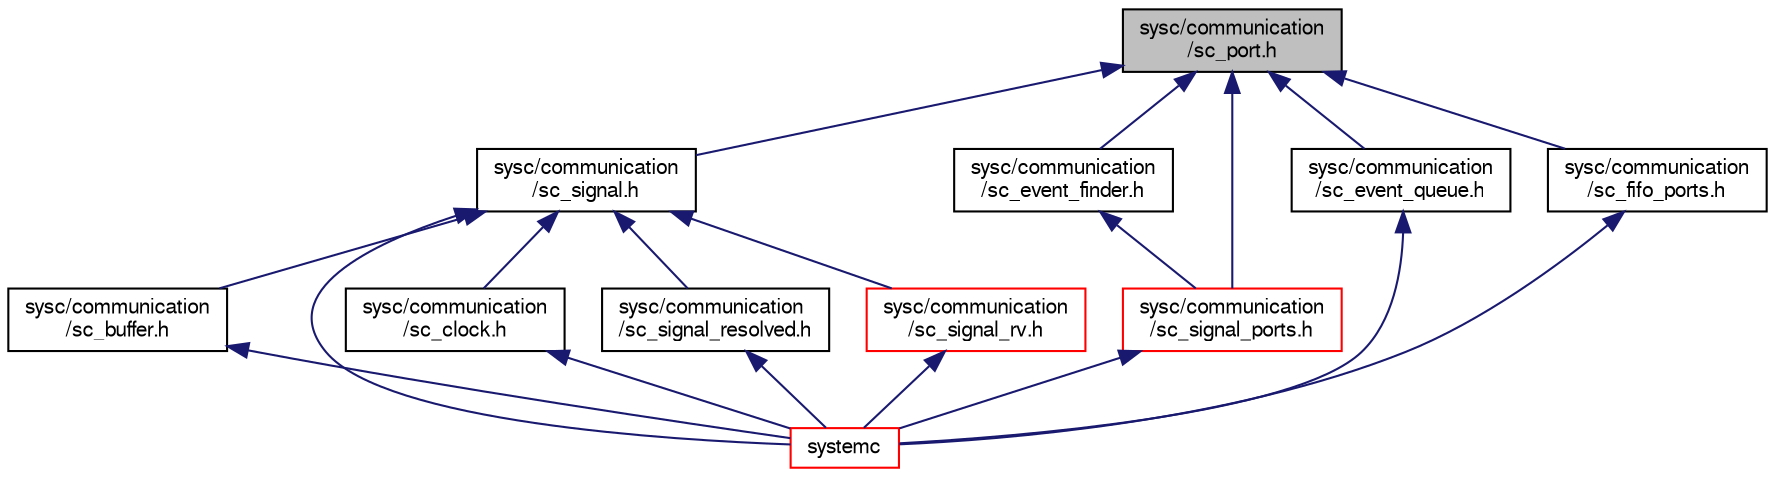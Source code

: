 digraph "sysc/communication/sc_port.h"
{
  edge [fontname="FreeSans",fontsize="10",labelfontname="FreeSans",labelfontsize="10"];
  node [fontname="FreeSans",fontsize="10",shape=record];
  Node55 [label="sysc/communication\l/sc_port.h",height=0.2,width=0.4,color="black", fillcolor="grey75", style="filled", fontcolor="black"];
  Node55 -> Node56 [dir="back",color="midnightblue",fontsize="10",style="solid",fontname="FreeSans"];
  Node56 [label="sysc/communication\l/sc_signal.h",height=0.2,width=0.4,color="black", fillcolor="white", style="filled",URL="$a00059.html"];
  Node56 -> Node57 [dir="back",color="midnightblue",fontsize="10",style="solid",fontname="FreeSans"];
  Node57 [label="sysc/communication\l/sc_buffer.h",height=0.2,width=0.4,color="black", fillcolor="white", style="filled",URL="$a00002.html"];
  Node57 -> Node58 [dir="back",color="midnightblue",fontsize="10",style="solid",fontname="FreeSans"];
  Node58 [label="systemc",height=0.2,width=0.4,color="red", fillcolor="white", style="filled",URL="$a00401.html"];
  Node56 -> Node60 [dir="back",color="midnightblue",fontsize="10",style="solid",fontname="FreeSans"];
  Node60 [label="sysc/communication\l/sc_clock.h",height=0.2,width=0.4,color="black", fillcolor="white", style="filled",URL="$a00005.html"];
  Node60 -> Node58 [dir="back",color="midnightblue",fontsize="10",style="solid",fontname="FreeSans"];
  Node56 -> Node58 [dir="back",color="midnightblue",fontsize="10",style="solid",fontname="FreeSans"];
  Node56 -> Node61 [dir="back",color="midnightblue",fontsize="10",style="solid",fontname="FreeSans"];
  Node61 [label="sysc/communication\l/sc_signal_resolved.h",height=0.2,width=0.4,color="black", fillcolor="white", style="filled",URL="$a00068.html"];
  Node61 -> Node58 [dir="back",color="midnightblue",fontsize="10",style="solid",fontname="FreeSans"];
  Node56 -> Node62 [dir="back",color="midnightblue",fontsize="10",style="solid",fontname="FreeSans"];
  Node62 [label="sysc/communication\l/sc_signal_rv.h",height=0.2,width=0.4,color="red", fillcolor="white", style="filled",URL="$a00074.html"];
  Node62 -> Node58 [dir="back",color="midnightblue",fontsize="10",style="solid",fontname="FreeSans"];
  Node55 -> Node64 [dir="back",color="midnightblue",fontsize="10",style="solid",fontname="FreeSans"];
  Node64 [label="sysc/communication\l/sc_event_finder.h",height=0.2,width=0.4,color="black", fillcolor="white", style="filled",URL="$a00014.html"];
  Node64 -> Node65 [dir="back",color="midnightblue",fontsize="10",style="solid",fontname="FreeSans"];
  Node65 [label="sysc/communication\l/sc_signal_ports.h",height=0.2,width=0.4,color="red", fillcolor="white", style="filled",URL="$a00065.html"];
  Node65 -> Node58 [dir="back",color="midnightblue",fontsize="10",style="solid",fontname="FreeSans"];
  Node55 -> Node65 [dir="back",color="midnightblue",fontsize="10",style="solid",fontname="FreeSans"];
  Node55 -> Node78 [dir="back",color="midnightblue",fontsize="10",style="solid",fontname="FreeSans"];
  Node78 [label="sysc/communication\l/sc_event_queue.h",height=0.2,width=0.4,color="black", fillcolor="white", style="filled",URL="$a00017.html"];
  Node78 -> Node58 [dir="back",color="midnightblue",fontsize="10",style="solid",fontname="FreeSans"];
  Node55 -> Node79 [dir="back",color="midnightblue",fontsize="10",style="solid",fontname="FreeSans"];
  Node79 [label="sysc/communication\l/sc_fifo_ports.h",height=0.2,width=0.4,color="black", fillcolor="white", style="filled",URL="$a00029.html"];
  Node79 -> Node58 [dir="back",color="midnightblue",fontsize="10",style="solid",fontname="FreeSans"];
}

